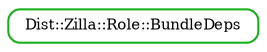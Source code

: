 strict digraph Perl {
	graph [compound=1, concentrate=1, overlap=false, rankdir=LR, ranksep=1, smoothing=triangle, splines=spline];
	node [label="\N", shape=record, style=dotted];
	edge [minlen=1];
	"Dist::Zilla::Role::BundleDeps" [label="Dist::Zilla::Role::BundleDeps", shape=Mrecord, style=solid, color="#15b01a", fontsize=7, height="0.1"];
}
